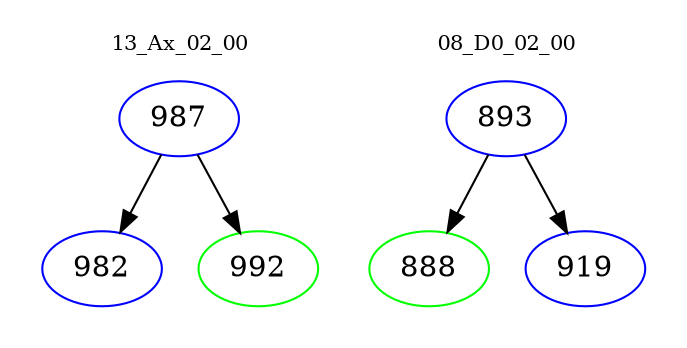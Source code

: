 digraph{
subgraph cluster_0 {
color = white
label = "13_Ax_02_00";
fontsize=10;
T0_987 [label="987", color="blue"]
T0_987 -> T0_982 [color="black"]
T0_982 [label="982", color="blue"]
T0_987 -> T0_992 [color="black"]
T0_992 [label="992", color="green"]
}
subgraph cluster_1 {
color = white
label = "08_D0_02_00";
fontsize=10;
T1_893 [label="893", color="blue"]
T1_893 -> T1_888 [color="black"]
T1_888 [label="888", color="green"]
T1_893 -> T1_919 [color="black"]
T1_919 [label="919", color="blue"]
}
}
